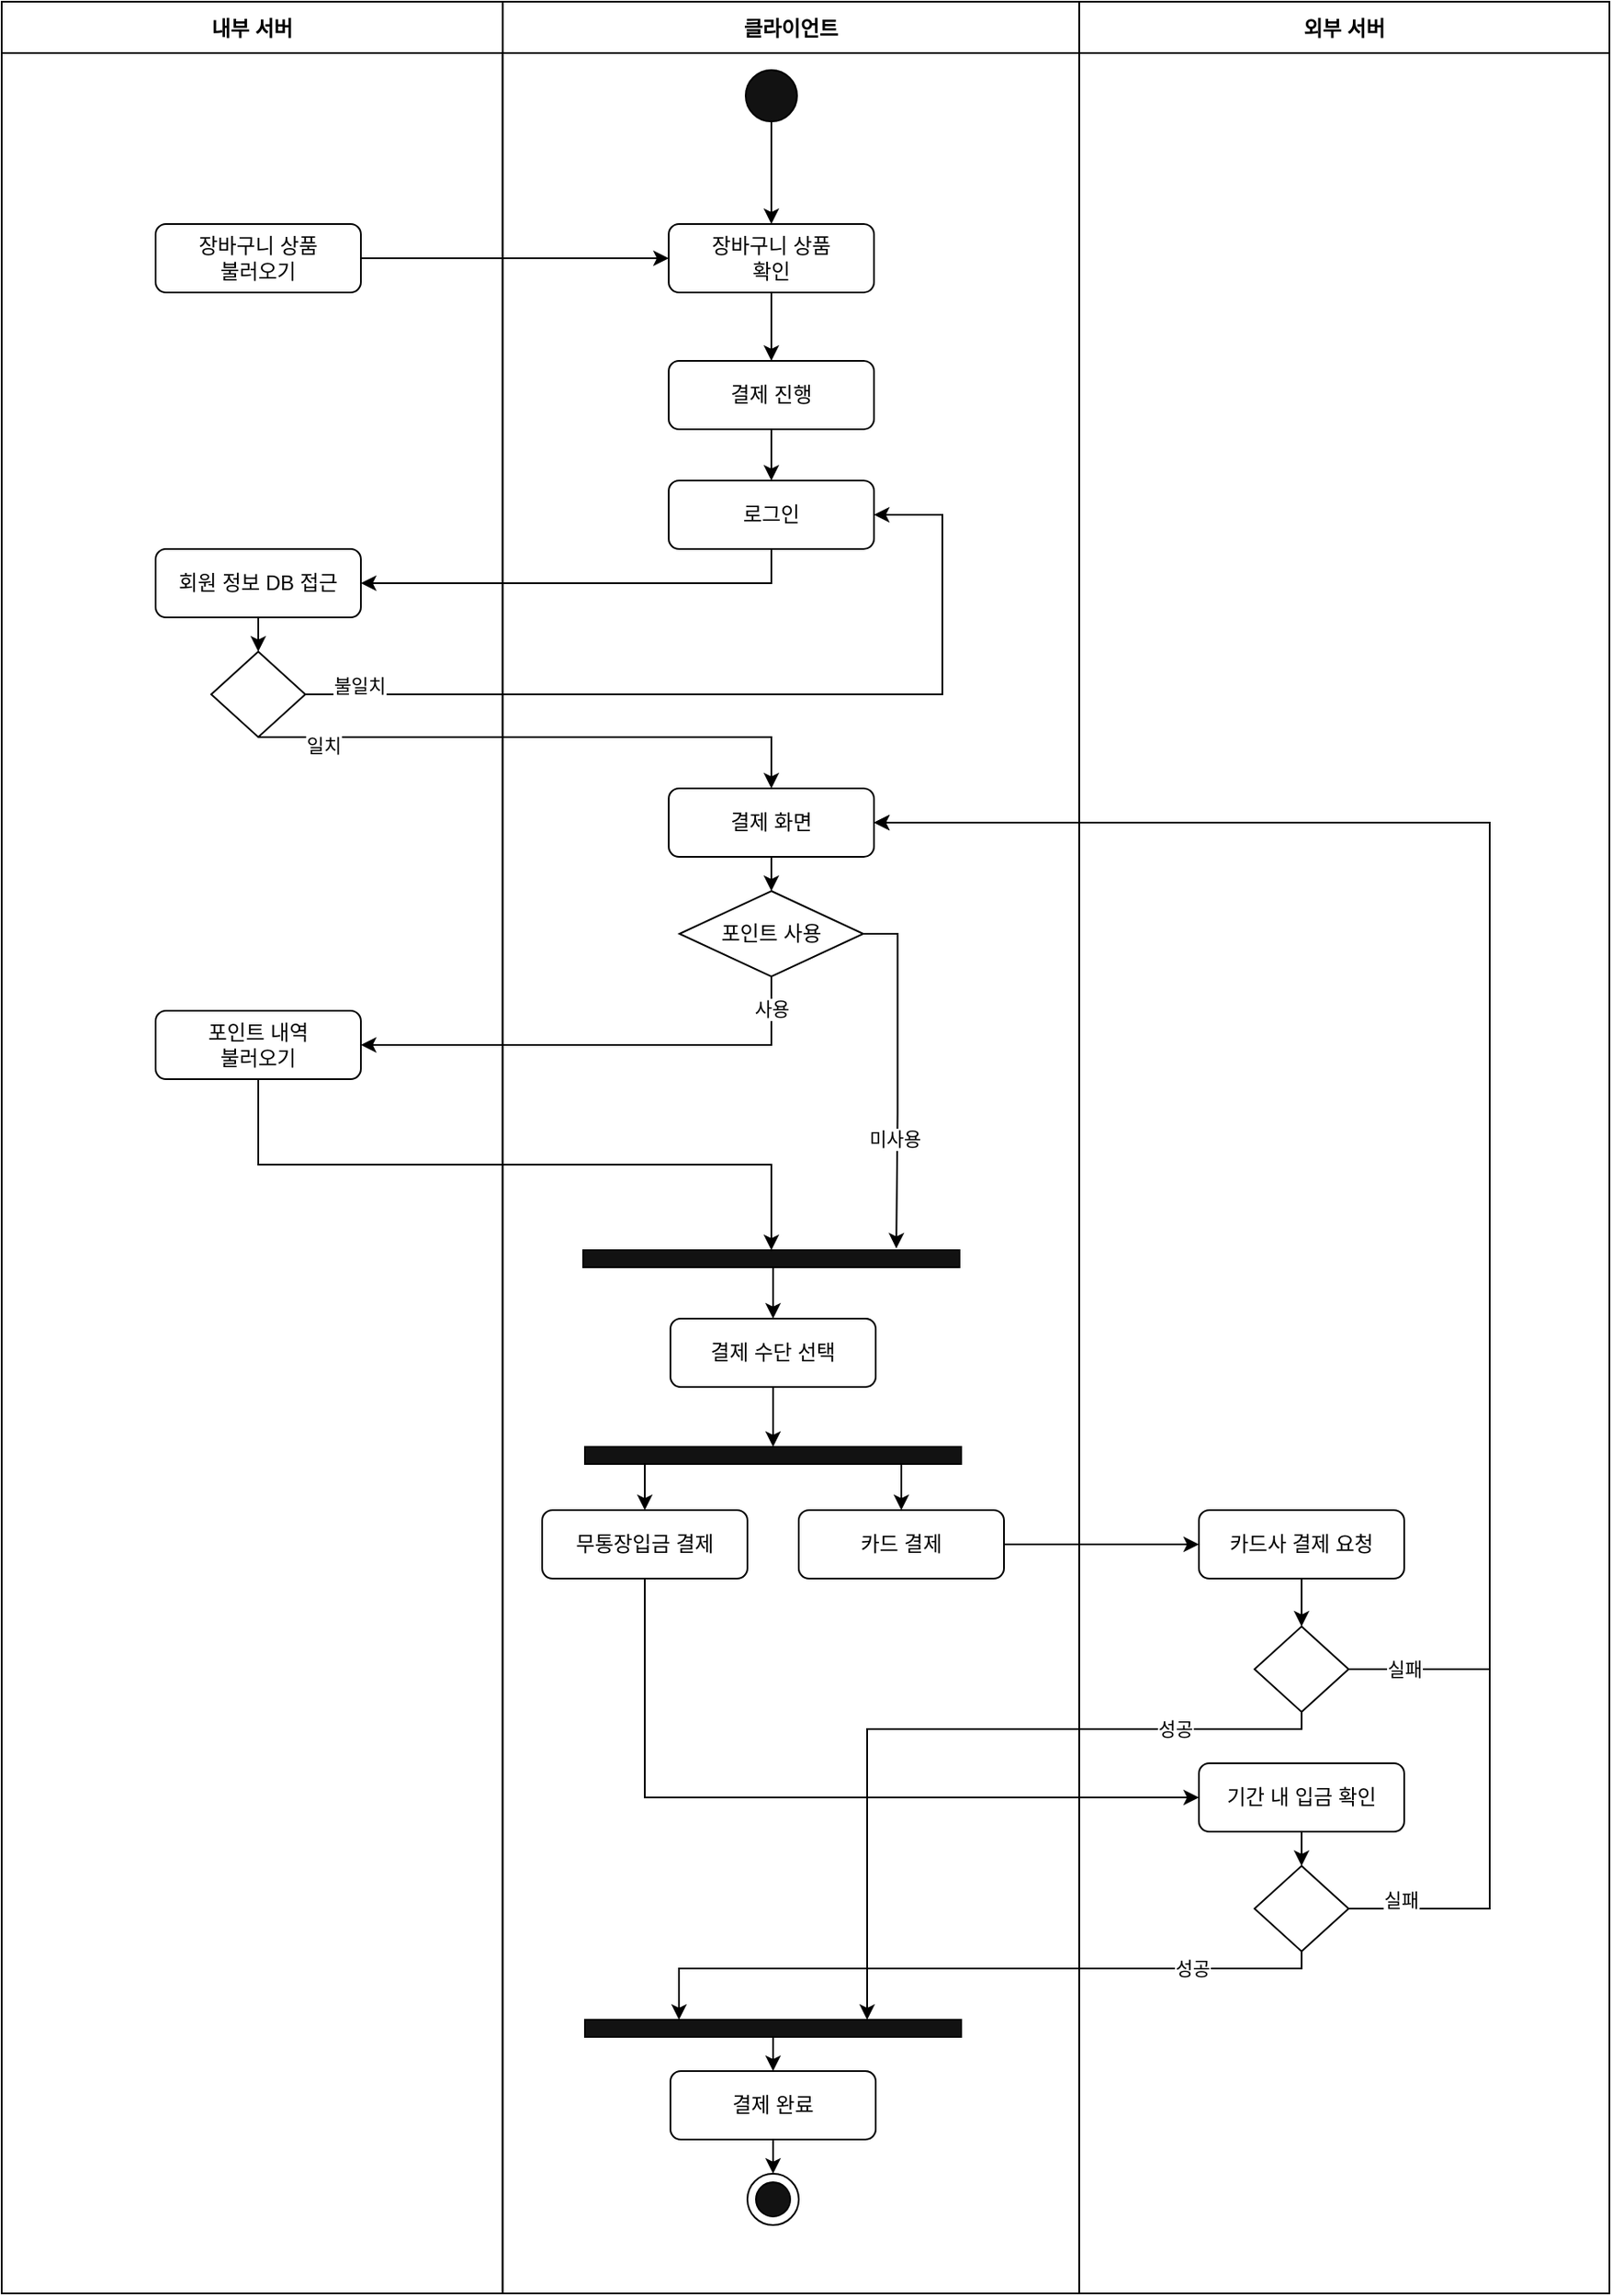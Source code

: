 <mxfile version="22.1.3" type="github">
  <diagram name="페이지-1" id="iiUQF31darGWQmdNgnVL">
    <mxGraphModel dx="2261" dy="750" grid="1" gridSize="10" guides="1" tooltips="1" connect="1" arrows="1" fold="1" page="1" pageScale="1" pageWidth="827" pageHeight="1169" math="0" shadow="0">
      <root>
        <mxCell id="0" />
        <mxCell id="1" parent="0" />
        <mxCell id="C_ybcDdvLz6wzGiGvL5--8" style="edgeStyle=orthogonalEdgeStyle;rounded=0;orthogonalLoop=1;jettySize=auto;html=1;exitX=0.5;exitY=1;exitDx=0;exitDy=0;entryX=0.5;entryY=0;entryDx=0;entryDy=0;" edge="1" parent="1" source="6ITl8z-6siOdrVx8FUeB-1" target="C_ybcDdvLz6wzGiGvL5--7">
          <mxGeometry relative="1" as="geometry" />
        </mxCell>
        <mxCell id="6ITl8z-6siOdrVx8FUeB-1" value="" style="ellipse;whiteSpace=wrap;html=1;aspect=fixed;fillColor=#121212;" parent="1" vertex="1">
          <mxGeometry x="205" y="80" width="30" height="30" as="geometry" />
        </mxCell>
        <mxCell id="6ITl8z-6siOdrVx8FUeB-6" style="edgeStyle=orthogonalEdgeStyle;rounded=0;orthogonalLoop=1;jettySize=auto;html=1;exitX=0.5;exitY=1;exitDx=0;exitDy=0;entryX=0.5;entryY=0;entryDx=0;entryDy=0;" parent="1" source="6ITl8z-6siOdrVx8FUeB-2" target="6ITl8z-6siOdrVx8FUeB-5" edge="1">
          <mxGeometry relative="1" as="geometry" />
        </mxCell>
        <mxCell id="6ITl8z-6siOdrVx8FUeB-2" value="결제 진행" style="rounded=1;whiteSpace=wrap;html=1;" parent="1" vertex="1">
          <mxGeometry x="160" y="250" width="120" height="40" as="geometry" />
        </mxCell>
        <mxCell id="C_ybcDdvLz6wzGiGvL5--11" style="edgeStyle=orthogonalEdgeStyle;rounded=0;orthogonalLoop=1;jettySize=auto;html=1;exitX=0.5;exitY=1;exitDx=0;exitDy=0;entryX=1;entryY=0.5;entryDx=0;entryDy=0;" edge="1" parent="1" source="6ITl8z-6siOdrVx8FUeB-5" target="6ITl8z-6siOdrVx8FUeB-8">
          <mxGeometry relative="1" as="geometry" />
        </mxCell>
        <mxCell id="6ITl8z-6siOdrVx8FUeB-5" value="로그인" style="rounded=1;whiteSpace=wrap;html=1;" parent="1" vertex="1">
          <mxGeometry x="160" y="320" width="120" height="40" as="geometry" />
        </mxCell>
        <mxCell id="6ITl8z-6siOdrVx8FUeB-13" style="edgeStyle=orthogonalEdgeStyle;rounded=0;orthogonalLoop=1;jettySize=auto;html=1;exitX=0.5;exitY=1;exitDx=0;exitDy=0;entryX=0.5;entryY=0;entryDx=0;entryDy=0;" parent="1" source="6ITl8z-6siOdrVx8FUeB-8" target="6ITl8z-6siOdrVx8FUeB-9" edge="1">
          <mxGeometry relative="1" as="geometry" />
        </mxCell>
        <mxCell id="6ITl8z-6siOdrVx8FUeB-8" value="회원 정보 DB 접근" style="rounded=1;whiteSpace=wrap;html=1;" parent="1" vertex="1">
          <mxGeometry x="-140" y="360" width="120" height="40" as="geometry" />
        </mxCell>
        <mxCell id="6ITl8z-6siOdrVx8FUeB-16" value="불일치" style="edgeStyle=orthogonalEdgeStyle;rounded=0;orthogonalLoop=1;jettySize=auto;html=1;exitX=1;exitY=0.5;exitDx=0;exitDy=0;entryX=1;entryY=0.5;entryDx=0;entryDy=0;" parent="1" source="6ITl8z-6siOdrVx8FUeB-9" target="6ITl8z-6siOdrVx8FUeB-5" edge="1">
          <mxGeometry x="-0.884" y="5" relative="1" as="geometry">
            <mxPoint x="680" y="330" as="targetPoint" />
            <Array as="points">
              <mxPoint x="320" y="445" />
              <mxPoint x="320" y="340" />
            </Array>
            <mxPoint x="1" as="offset" />
          </mxGeometry>
        </mxCell>
        <mxCell id="6ITl8z-6siOdrVx8FUeB-34" value="일치" style="edgeStyle=orthogonalEdgeStyle;rounded=0;orthogonalLoop=1;jettySize=auto;html=1;exitX=0.5;exitY=1;exitDx=0;exitDy=0;entryX=0.5;entryY=0;entryDx=0;entryDy=0;" parent="1" source="6ITl8z-6siOdrVx8FUeB-9" target="6ITl8z-6siOdrVx8FUeB-14" edge="1">
          <mxGeometry x="-0.774" y="-5" relative="1" as="geometry">
            <Array as="points">
              <mxPoint x="220" y="470" />
            </Array>
            <mxPoint as="offset" />
          </mxGeometry>
        </mxCell>
        <mxCell id="6ITl8z-6siOdrVx8FUeB-9" value="" style="rhombus;whiteSpace=wrap;html=1;" parent="1" vertex="1">
          <mxGeometry x="-107.5" y="420" width="55" height="50" as="geometry" />
        </mxCell>
        <mxCell id="6ITl8z-6siOdrVx8FUeB-69" style="edgeStyle=orthogonalEdgeStyle;rounded=0;orthogonalLoop=1;jettySize=auto;html=1;exitX=0.5;exitY=1;exitDx=0;exitDy=0;entryX=0.5;entryY=0;entryDx=0;entryDy=0;" parent="1" source="6ITl8z-6siOdrVx8FUeB-14" target="6ITl8z-6siOdrVx8FUeB-68" edge="1">
          <mxGeometry relative="1" as="geometry" />
        </mxCell>
        <mxCell id="6ITl8z-6siOdrVx8FUeB-14" value="결제 화면" style="rounded=1;whiteSpace=wrap;html=1;" parent="1" vertex="1">
          <mxGeometry x="160" y="500" width="120" height="40" as="geometry" />
        </mxCell>
        <mxCell id="6ITl8z-6siOdrVx8FUeB-48" style="edgeStyle=orthogonalEdgeStyle;rounded=0;orthogonalLoop=1;jettySize=auto;html=1;exitX=0.5;exitY=1;exitDx=0;exitDy=0;entryX=0.5;entryY=0;entryDx=0;entryDy=0;" parent="1" source="6ITl8z-6siOdrVx8FUeB-21" target="6ITl8z-6siOdrVx8FUeB-45" edge="1">
          <mxGeometry relative="1" as="geometry" />
        </mxCell>
        <mxCell id="6ITl8z-6siOdrVx8FUeB-21" value="결제 수단 선택" style="rounded=1;whiteSpace=wrap;html=1;" parent="1" vertex="1">
          <mxGeometry x="161" y="810" width="120" height="40" as="geometry" />
        </mxCell>
        <mxCell id="6ITl8z-6siOdrVx8FUeB-43" style="edgeStyle=orthogonalEdgeStyle;rounded=0;orthogonalLoop=1;jettySize=auto;html=1;exitX=0.5;exitY=1;exitDx=0;exitDy=0;entryX=0.5;entryY=0;entryDx=0;entryDy=0;" parent="1" source="6ITl8z-6siOdrVx8FUeB-27" target="6ITl8z-6siOdrVx8FUeB-42" edge="1">
          <mxGeometry relative="1" as="geometry">
            <mxPoint x="530" y="992" as="targetPoint" />
          </mxGeometry>
        </mxCell>
        <mxCell id="6ITl8z-6siOdrVx8FUeB-27" value="카드사 결제 요청" style="rounded=1;whiteSpace=wrap;html=1;" parent="1" vertex="1">
          <mxGeometry x="470" y="922" width="120" height="40" as="geometry" />
        </mxCell>
        <mxCell id="6ITl8z-6siOdrVx8FUeB-41" style="edgeStyle=orthogonalEdgeStyle;rounded=0;orthogonalLoop=1;jettySize=auto;html=1;exitX=1;exitY=0.5;exitDx=0;exitDy=0;entryX=0;entryY=0.5;entryDx=0;entryDy=0;" parent="1" source="6ITl8z-6siOdrVx8FUeB-36" target="6ITl8z-6siOdrVx8FUeB-27" edge="1">
          <mxGeometry relative="1" as="geometry" />
        </mxCell>
        <mxCell id="6ITl8z-6siOdrVx8FUeB-36" value="카드 결제" style="rounded=1;whiteSpace=wrap;html=1;" parent="1" vertex="1">
          <mxGeometry x="236" y="922" width="120" height="40" as="geometry" />
        </mxCell>
        <mxCell id="6ITl8z-6siOdrVx8FUeB-50" style="edgeStyle=orthogonalEdgeStyle;rounded=0;orthogonalLoop=1;jettySize=auto;html=1;exitX=0.5;exitY=1;exitDx=0;exitDy=0;entryX=0;entryY=0.5;entryDx=0;entryDy=0;" parent="1" source="6ITl8z-6siOdrVx8FUeB-37" target="6ITl8z-6siOdrVx8FUeB-49" edge="1">
          <mxGeometry relative="1" as="geometry" />
        </mxCell>
        <mxCell id="6ITl8z-6siOdrVx8FUeB-37" value="무통장입금 결제" style="rounded=1;whiteSpace=wrap;html=1;" parent="1" vertex="1">
          <mxGeometry x="86" y="922" width="120" height="40" as="geometry" />
        </mxCell>
        <mxCell id="6ITl8z-6siOdrVx8FUeB-44" value="실패" style="edgeStyle=orthogonalEdgeStyle;rounded=0;orthogonalLoop=1;jettySize=auto;html=1;exitX=1;exitY=0.5;exitDx=0;exitDy=0;entryX=1;entryY=0.5;entryDx=0;entryDy=0;" parent="1" source="6ITl8z-6siOdrVx8FUeB-42" target="6ITl8z-6siOdrVx8FUeB-14" edge="1">
          <mxGeometry x="-0.934" relative="1" as="geometry">
            <Array as="points">
              <mxPoint x="640" y="1015" />
              <mxPoint x="640" y="520" />
            </Array>
            <mxPoint x="1" as="offset" />
          </mxGeometry>
        </mxCell>
        <mxCell id="6ITl8z-6siOdrVx8FUeB-53" value="성공" style="edgeStyle=orthogonalEdgeStyle;rounded=0;orthogonalLoop=1;jettySize=auto;html=1;exitX=0.5;exitY=1;exitDx=0;exitDy=0;entryX=0.75;entryY=0;entryDx=0;entryDy=0;" parent="1" source="6ITl8z-6siOdrVx8FUeB-42" target="6ITl8z-6siOdrVx8FUeB-51" edge="1">
          <mxGeometry x="-0.613" relative="1" as="geometry">
            <mxPoint x="297" y="1249" as="targetPoint" />
            <Array as="points">
              <mxPoint x="530" y="1050" />
              <mxPoint x="276" y="1050" />
            </Array>
            <mxPoint as="offset" />
          </mxGeometry>
        </mxCell>
        <mxCell id="6ITl8z-6siOdrVx8FUeB-42" value="" style="rhombus;whiteSpace=wrap;html=1;" parent="1" vertex="1">
          <mxGeometry x="502.5" y="990" width="55" height="50" as="geometry" />
        </mxCell>
        <mxCell id="6ITl8z-6siOdrVx8FUeB-46" style="edgeStyle=orthogonalEdgeStyle;rounded=0;orthogonalLoop=1;jettySize=auto;html=1;exitX=0.25;exitY=1;exitDx=0;exitDy=0;entryX=0.5;entryY=0;entryDx=0;entryDy=0;" parent="1" target="6ITl8z-6siOdrVx8FUeB-37" edge="1">
          <mxGeometry relative="1" as="geometry">
            <mxPoint x="166.0" y="887" as="sourcePoint" />
            <Array as="points">
              <mxPoint x="146" y="887" />
            </Array>
          </mxGeometry>
        </mxCell>
        <mxCell id="6ITl8z-6siOdrVx8FUeB-47" style="edgeStyle=orthogonalEdgeStyle;rounded=0;orthogonalLoop=1;jettySize=auto;html=1;exitX=0.75;exitY=1;exitDx=0;exitDy=0;entryX=0.5;entryY=0;entryDx=0;entryDy=0;" parent="1" target="6ITl8z-6siOdrVx8FUeB-36" edge="1">
          <mxGeometry relative="1" as="geometry">
            <mxPoint x="276" y="887" as="sourcePoint" />
            <Array as="points">
              <mxPoint x="296" y="887" />
            </Array>
          </mxGeometry>
        </mxCell>
        <mxCell id="6ITl8z-6siOdrVx8FUeB-45" value="" style="rounded=0;whiteSpace=wrap;html=1;fillColor=#121212;" parent="1" vertex="1">
          <mxGeometry x="111" y="885" width="220" height="10" as="geometry" />
        </mxCell>
        <mxCell id="6ITl8z-6siOdrVx8FUeB-55" style="edgeStyle=orthogonalEdgeStyle;rounded=0;orthogonalLoop=1;jettySize=auto;html=1;exitX=0.5;exitY=1;exitDx=0;exitDy=0;entryX=0.5;entryY=0;entryDx=0;entryDy=0;" parent="1" source="6ITl8z-6siOdrVx8FUeB-49" target="6ITl8z-6siOdrVx8FUeB-54" edge="1">
          <mxGeometry relative="1" as="geometry" />
        </mxCell>
        <mxCell id="6ITl8z-6siOdrVx8FUeB-49" value="기간 내 입금 확인" style="rounded=1;whiteSpace=wrap;html=1;" parent="1" vertex="1">
          <mxGeometry x="470" y="1070" width="120" height="40" as="geometry" />
        </mxCell>
        <mxCell id="6ITl8z-6siOdrVx8FUeB-61" style="edgeStyle=orthogonalEdgeStyle;rounded=0;orthogonalLoop=1;jettySize=auto;html=1;exitX=0.5;exitY=1;exitDx=0;exitDy=0;entryX=0.5;entryY=0;entryDx=0;entryDy=0;" parent="1" source="6ITl8z-6siOdrVx8FUeB-51" target="6ITl8z-6siOdrVx8FUeB-60" edge="1">
          <mxGeometry relative="1" as="geometry" />
        </mxCell>
        <mxCell id="6ITl8z-6siOdrVx8FUeB-51" value="" style="rounded=0;whiteSpace=wrap;html=1;fillColor=#121212;" parent="1" vertex="1">
          <mxGeometry x="111" y="1220" width="220" height="10" as="geometry" />
        </mxCell>
        <mxCell id="6ITl8z-6siOdrVx8FUeB-58" value="실패" style="edgeStyle=orthogonalEdgeStyle;rounded=0;orthogonalLoop=1;jettySize=auto;html=1;exitX=1;exitY=0.5;exitDx=0;exitDy=0;entryX=1;entryY=0.5;entryDx=0;entryDy=0;" parent="1" source="6ITl8z-6siOdrVx8FUeB-54" target="6ITl8z-6siOdrVx8FUeB-14" edge="1">
          <mxGeometry x="-0.946" y="5" relative="1" as="geometry">
            <Array as="points">
              <mxPoint x="640" y="1155" />
              <mxPoint x="640" y="520" />
            </Array>
            <mxPoint x="1" as="offset" />
          </mxGeometry>
        </mxCell>
        <mxCell id="6ITl8z-6siOdrVx8FUeB-59" value="성공" style="edgeStyle=orthogonalEdgeStyle;rounded=0;orthogonalLoop=1;jettySize=auto;html=1;exitX=0.5;exitY=1;exitDx=0;exitDy=0;entryX=0.25;entryY=0;entryDx=0;entryDy=0;" parent="1" source="6ITl8z-6siOdrVx8FUeB-54" target="6ITl8z-6siOdrVx8FUeB-51" edge="1">
          <mxGeometry x="-0.632" relative="1" as="geometry">
            <Array as="points">
              <mxPoint x="530" y="1190" />
              <mxPoint x="166" y="1190" />
            </Array>
            <mxPoint as="offset" />
          </mxGeometry>
        </mxCell>
        <mxCell id="6ITl8z-6siOdrVx8FUeB-54" value="" style="rhombus;whiteSpace=wrap;html=1;" parent="1" vertex="1">
          <mxGeometry x="502.5" y="1130" width="55" height="50" as="geometry" />
        </mxCell>
        <mxCell id="6ITl8z-6siOdrVx8FUeB-64" style="edgeStyle=orthogonalEdgeStyle;rounded=0;orthogonalLoop=1;jettySize=auto;html=1;exitX=0.5;exitY=1;exitDx=0;exitDy=0;entryX=0.5;entryY=0;entryDx=0;entryDy=0;" parent="1" source="6ITl8z-6siOdrVx8FUeB-60" target="6ITl8z-6siOdrVx8FUeB-63" edge="1">
          <mxGeometry relative="1" as="geometry" />
        </mxCell>
        <mxCell id="6ITl8z-6siOdrVx8FUeB-60" value="결제 완료" style="rounded=1;whiteSpace=wrap;html=1;" parent="1" vertex="1">
          <mxGeometry x="161" y="1250" width="120" height="40" as="geometry" />
        </mxCell>
        <mxCell id="6ITl8z-6siOdrVx8FUeB-63" value="" style="ellipse;whiteSpace=wrap;html=1;aspect=fixed;" parent="1" vertex="1">
          <mxGeometry x="206" y="1310" width="30" height="30" as="geometry" />
        </mxCell>
        <mxCell id="6ITl8z-6siOdrVx8FUeB-65" value="" style="ellipse;whiteSpace=wrap;html=1;aspect=fixed;fillColor=#121212;" parent="1" vertex="1">
          <mxGeometry x="211" y="1315" width="20" height="20" as="geometry" />
        </mxCell>
        <mxCell id="C_ybcDdvLz6wzGiGvL5--3" value="사용" style="edgeStyle=orthogonalEdgeStyle;rounded=0;orthogonalLoop=1;jettySize=auto;html=1;exitX=0.5;exitY=1;exitDx=0;exitDy=0;entryX=1;entryY=0.5;entryDx=0;entryDy=0;" edge="1" parent="1" source="6ITl8z-6siOdrVx8FUeB-68" target="C_ybcDdvLz6wzGiGvL5--1">
          <mxGeometry x="-0.867" relative="1" as="geometry">
            <mxPoint as="offset" />
          </mxGeometry>
        </mxCell>
        <mxCell id="6ITl8z-6siOdrVx8FUeB-68" value="포인트 사용" style="rhombus;whiteSpace=wrap;html=1;" parent="1" vertex="1">
          <mxGeometry x="166.25" y="560" width="107.5" height="50" as="geometry" />
        </mxCell>
        <mxCell id="6ITl8z-6siOdrVx8FUeB-73" style="edgeStyle=orthogonalEdgeStyle;rounded=0;orthogonalLoop=1;jettySize=auto;html=1;exitX=0.5;exitY=1;exitDx=0;exitDy=0;entryX=0.5;entryY=0;entryDx=0;entryDy=0;" parent="1" source="6ITl8z-6siOdrVx8FUeB-70" target="6ITl8z-6siOdrVx8FUeB-21" edge="1">
          <mxGeometry relative="1" as="geometry" />
        </mxCell>
        <mxCell id="6ITl8z-6siOdrVx8FUeB-70" value="" style="rounded=0;whiteSpace=wrap;html=1;fillColor=#121212;" parent="1" vertex="1">
          <mxGeometry x="110" y="770" width="220" height="10" as="geometry" />
        </mxCell>
        <mxCell id="6ITl8z-6siOdrVx8FUeB-72" value="미사용" style="edgeStyle=orthogonalEdgeStyle;rounded=0;orthogonalLoop=1;jettySize=auto;html=1;exitX=1;exitY=0.5;exitDx=0;exitDy=0;entryX=0.832;entryY=-0.1;entryDx=0;entryDy=0;entryPerimeter=0;" parent="1" source="6ITl8z-6siOdrVx8FUeB-68" target="6ITl8z-6siOdrVx8FUeB-70" edge="1">
          <mxGeometry x="0.372" y="-1" relative="1" as="geometry">
            <mxPoint as="offset" />
          </mxGeometry>
        </mxCell>
        <mxCell id="6ITl8z-6siOdrVx8FUeB-75" value="클라이언트" style="swimlane;startSize=30;" parent="1" vertex="1">
          <mxGeometry x="62.88" y="40" width="337.12" height="1340" as="geometry" />
        </mxCell>
        <mxCell id="C_ybcDdvLz6wzGiGvL5--7" value="장바구니 상품&lt;br&gt;확인" style="rounded=1;whiteSpace=wrap;html=1;" vertex="1" parent="6ITl8z-6siOdrVx8FUeB-75">
          <mxGeometry x="97.12" y="130" width="120" height="40" as="geometry" />
        </mxCell>
        <mxCell id="6ITl8z-6siOdrVx8FUeB-76" value="외부 서버" style="swimlane;startSize=30;" parent="1" vertex="1">
          <mxGeometry x="400" y="40" width="310" height="1340" as="geometry" />
        </mxCell>
        <mxCell id="C_ybcDdvLz6wzGiGvL5--4" style="edgeStyle=orthogonalEdgeStyle;rounded=0;orthogonalLoop=1;jettySize=auto;html=1;exitX=0.5;exitY=1;exitDx=0;exitDy=0;entryX=0.5;entryY=0;entryDx=0;entryDy=0;" edge="1" parent="1" source="C_ybcDdvLz6wzGiGvL5--1" target="6ITl8z-6siOdrVx8FUeB-70">
          <mxGeometry relative="1" as="geometry" />
        </mxCell>
        <mxCell id="C_ybcDdvLz6wzGiGvL5--1" value="포인트 내역&lt;br&gt;불러오기" style="rounded=1;whiteSpace=wrap;html=1;" vertex="1" parent="1">
          <mxGeometry x="-140" y="630" width="120" height="40" as="geometry" />
        </mxCell>
        <mxCell id="C_ybcDdvLz6wzGiGvL5--9" style="edgeStyle=orthogonalEdgeStyle;rounded=0;orthogonalLoop=1;jettySize=auto;html=1;exitX=1;exitY=0.5;exitDx=0;exitDy=0;entryX=0;entryY=0.5;entryDx=0;entryDy=0;" edge="1" parent="1" source="C_ybcDdvLz6wzGiGvL5--5" target="C_ybcDdvLz6wzGiGvL5--7">
          <mxGeometry relative="1" as="geometry" />
        </mxCell>
        <mxCell id="C_ybcDdvLz6wzGiGvL5--5" value="장바구니 상품&lt;br&gt;불러오기" style="rounded=1;whiteSpace=wrap;html=1;" vertex="1" parent="1">
          <mxGeometry x="-140" y="170" width="120" height="40" as="geometry" />
        </mxCell>
        <mxCell id="C_ybcDdvLz6wzGiGvL5--10" style="edgeStyle=orthogonalEdgeStyle;rounded=0;orthogonalLoop=1;jettySize=auto;html=1;exitX=0.5;exitY=1;exitDx=0;exitDy=0;entryX=0.5;entryY=0;entryDx=0;entryDy=0;" edge="1" parent="1" source="C_ybcDdvLz6wzGiGvL5--7" target="6ITl8z-6siOdrVx8FUeB-2">
          <mxGeometry relative="1" as="geometry" />
        </mxCell>
        <mxCell id="C_ybcDdvLz6wzGiGvL5--12" value="내부 서버" style="swimlane;startSize=30;" vertex="1" parent="1">
          <mxGeometry x="-230" y="40" width="292.88" height="1340" as="geometry" />
        </mxCell>
      </root>
    </mxGraphModel>
  </diagram>
</mxfile>
